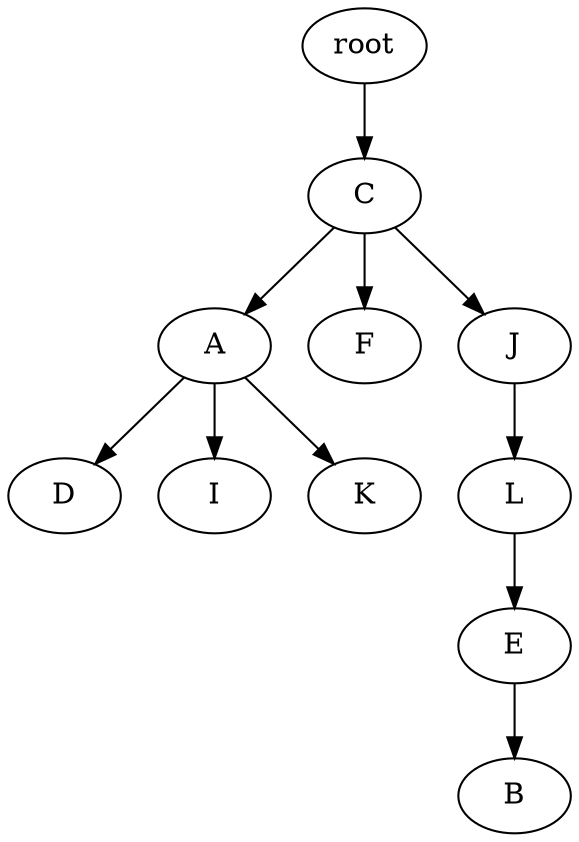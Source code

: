 strict digraph G {
	graph [name=G];
	0	 [label=root];
	2	 [label=C];
	0 -> 2;
	4	 [label=A];
	9	 [label=D];
	4 -> 9;
	7	 [label=I];
	4 -> 7;
	8	 [label=K];
	4 -> 8;
	12	 [label=B];
	2 -> 4;
	3	 [label=F];
	2 -> 3;
	5	 [label=J];
	2 -> 5;
	10	 [label=L];
	11	 [label=E];
	10 -> 11;
	5 -> 10;
	11 -> 12;
}
